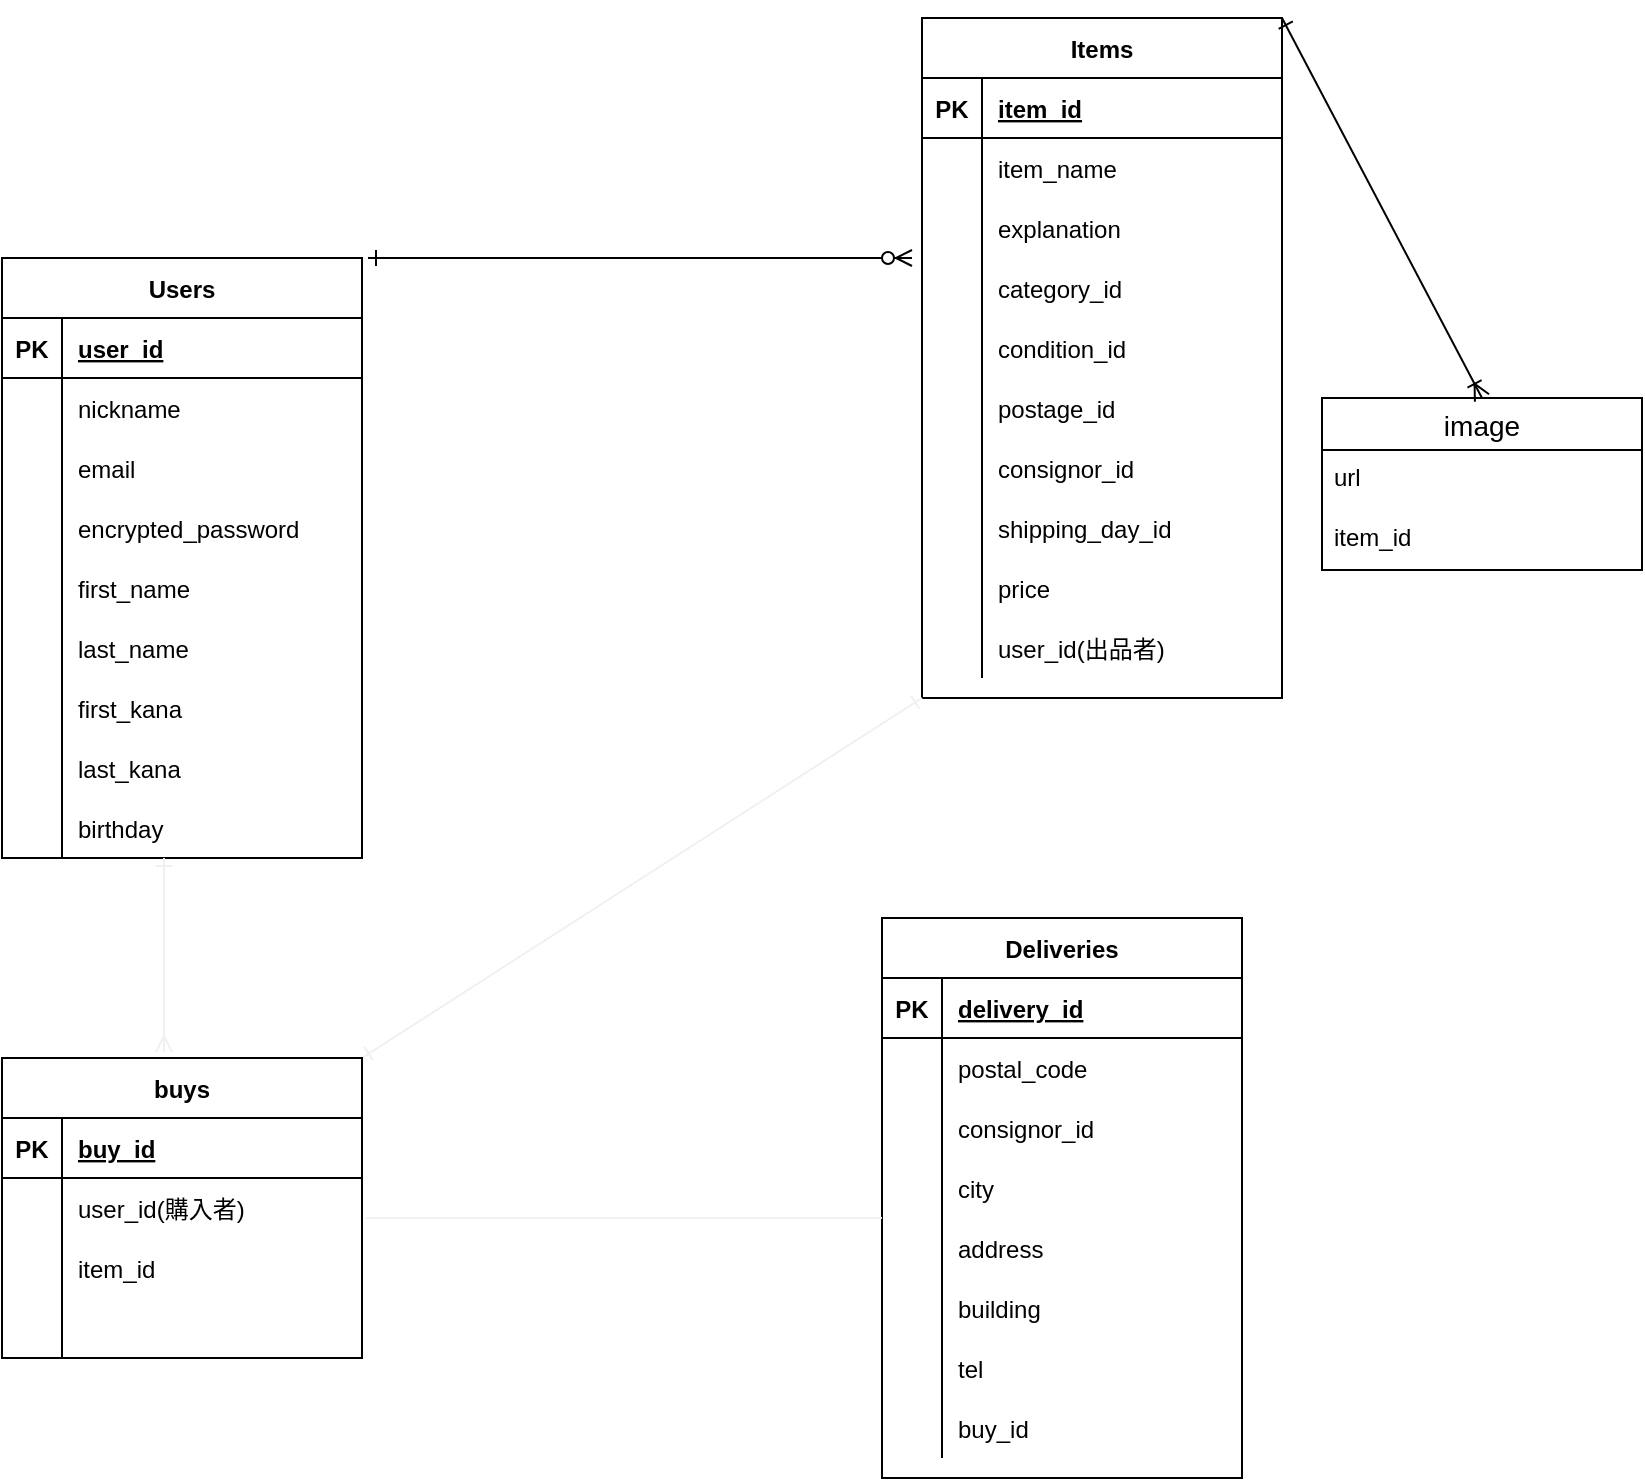 <mxfile>
    <diagram id="Q6Xzdc2q5L-nMBJvtbbU" name="ページ1">
        <mxGraphModel dx="728" dy="1507" grid="1" gridSize="10" guides="1" tooltips="1" connect="1" arrows="1" fold="1" page="1" pageScale="1" pageWidth="1169" pageHeight="827" math="0" shadow="0">
            <root>
                <mxCell id="0"/>
                <mxCell id="1" parent="0"/>
                <mxCell id="258" value="Users" style="shape=table;startSize=30;container=1;collapsible=1;childLayout=tableLayout;fixedRows=1;rowLines=0;fontStyle=1;align=center;resizeLast=1;rounded=0;sketch=0;" parent="1" vertex="1">
                    <mxGeometry x="80" y="120" width="180" height="300" as="geometry"/>
                </mxCell>
                <mxCell id="259" value="" style="shape=partialRectangle;collapsible=0;dropTarget=0;pointerEvents=0;fillColor=none;top=0;left=0;bottom=1;right=0;points=[[0,0.5],[1,0.5]];portConstraint=eastwest;" parent="258" vertex="1">
                    <mxGeometry y="30" width="180" height="30" as="geometry"/>
                </mxCell>
                <mxCell id="260" value="PK" style="shape=partialRectangle;connectable=0;fillColor=none;top=0;left=0;bottom=0;right=0;fontStyle=1;overflow=hidden;" parent="259" vertex="1">
                    <mxGeometry width="30" height="30" as="geometry"/>
                </mxCell>
                <mxCell id="261" value="user_id" style="shape=partialRectangle;connectable=0;fillColor=none;top=0;left=0;bottom=0;right=0;align=left;spacingLeft=6;fontStyle=5;overflow=hidden;" parent="259" vertex="1">
                    <mxGeometry x="30" width="150" height="30" as="geometry"/>
                </mxCell>
                <mxCell id="262" value="" style="shape=partialRectangle;collapsible=0;dropTarget=0;pointerEvents=0;fillColor=none;top=0;left=0;bottom=0;right=0;points=[[0,0.5],[1,0.5]];portConstraint=eastwest;" parent="258" vertex="1">
                    <mxGeometry y="60" width="180" height="30" as="geometry"/>
                </mxCell>
                <mxCell id="263" value="" style="shape=partialRectangle;connectable=0;fillColor=none;top=0;left=0;bottom=0;right=0;editable=1;overflow=hidden;" parent="262" vertex="1">
                    <mxGeometry width="30" height="30" as="geometry"/>
                </mxCell>
                <mxCell id="264" value="nickname" style="shape=partialRectangle;connectable=0;fillColor=none;top=0;left=0;bottom=0;right=0;align=left;spacingLeft=6;overflow=hidden;" parent="262" vertex="1">
                    <mxGeometry x="30" width="150" height="30" as="geometry"/>
                </mxCell>
                <mxCell id="265" value="" style="shape=partialRectangle;collapsible=0;dropTarget=0;pointerEvents=0;fillColor=none;top=0;left=0;bottom=0;right=0;points=[[0,0.5],[1,0.5]];portConstraint=eastwest;" parent="258" vertex="1">
                    <mxGeometry y="90" width="180" height="30" as="geometry"/>
                </mxCell>
                <mxCell id="266" value="" style="shape=partialRectangle;connectable=0;fillColor=none;top=0;left=0;bottom=0;right=0;editable=1;overflow=hidden;" parent="265" vertex="1">
                    <mxGeometry width="30" height="30" as="geometry"/>
                </mxCell>
                <mxCell id="267" value="email" style="shape=partialRectangle;connectable=0;fillColor=none;top=0;left=0;bottom=0;right=0;align=left;spacingLeft=6;overflow=hidden;" parent="265" vertex="1">
                    <mxGeometry x="30" width="150" height="30" as="geometry"/>
                </mxCell>
                <mxCell id="268" value="" style="shape=partialRectangle;collapsible=0;dropTarget=0;pointerEvents=0;fillColor=none;top=0;left=0;bottom=0;right=0;points=[[0,0.5],[1,0.5]];portConstraint=eastwest;" parent="258" vertex="1">
                    <mxGeometry y="120" width="180" height="30" as="geometry"/>
                </mxCell>
                <mxCell id="269" value="" style="shape=partialRectangle;connectable=0;fillColor=none;top=0;left=0;bottom=0;right=0;editable=1;overflow=hidden;" parent="268" vertex="1">
                    <mxGeometry width="30" height="30" as="geometry"/>
                </mxCell>
                <mxCell id="270" value="encrypted_password" style="shape=partialRectangle;connectable=0;fillColor=none;top=0;left=0;bottom=0;right=0;align=left;spacingLeft=6;overflow=hidden;" parent="268" vertex="1">
                    <mxGeometry x="30" width="150" height="30" as="geometry"/>
                </mxCell>
                <mxCell id="435" value="" style="shape=partialRectangle;collapsible=0;dropTarget=0;pointerEvents=0;fillColor=none;top=0;left=0;bottom=0;right=0;points=[[0,0.5],[1,0.5]];portConstraint=eastwest;" vertex="1" parent="258">
                    <mxGeometry y="150" width="180" height="30" as="geometry"/>
                </mxCell>
                <mxCell id="436" value="" style="shape=partialRectangle;connectable=0;fillColor=none;top=0;left=0;bottom=0;right=0;editable=1;overflow=hidden;" vertex="1" parent="435">
                    <mxGeometry width="30" height="30" as="geometry"/>
                </mxCell>
                <mxCell id="437" value="first_name" style="shape=partialRectangle;connectable=0;fillColor=none;top=0;left=0;bottom=0;right=0;align=left;spacingLeft=6;overflow=hidden;" vertex="1" parent="435">
                    <mxGeometry x="30" width="150" height="30" as="geometry"/>
                </mxCell>
                <mxCell id="439" value="" style="shape=partialRectangle;collapsible=0;dropTarget=0;pointerEvents=0;fillColor=none;top=0;left=0;bottom=0;right=0;points=[[0,0.5],[1,0.5]];portConstraint=eastwest;" vertex="1" parent="258">
                    <mxGeometry y="180" width="180" height="30" as="geometry"/>
                </mxCell>
                <mxCell id="440" value="" style="shape=partialRectangle;connectable=0;fillColor=none;top=0;left=0;bottom=0;right=0;editable=1;overflow=hidden;" vertex="1" parent="439">
                    <mxGeometry width="30" height="30" as="geometry"/>
                </mxCell>
                <mxCell id="441" value="last_name" style="shape=partialRectangle;connectable=0;fillColor=none;top=0;left=0;bottom=0;right=0;align=left;spacingLeft=6;overflow=hidden;" vertex="1" parent="439">
                    <mxGeometry x="30" width="150" height="30" as="geometry"/>
                </mxCell>
                <mxCell id="443" value="" style="shape=partialRectangle;collapsible=0;dropTarget=0;pointerEvents=0;fillColor=none;top=0;left=0;bottom=0;right=0;points=[[0,0.5],[1,0.5]];portConstraint=eastwest;" vertex="1" parent="258">
                    <mxGeometry y="210" width="180" height="30" as="geometry"/>
                </mxCell>
                <mxCell id="444" value="" style="shape=partialRectangle;connectable=0;fillColor=none;top=0;left=0;bottom=0;right=0;editable=1;overflow=hidden;" vertex="1" parent="443">
                    <mxGeometry width="30" height="30" as="geometry"/>
                </mxCell>
                <mxCell id="445" value="first_kana" style="shape=partialRectangle;connectable=0;fillColor=none;top=0;left=0;bottom=0;right=0;align=left;spacingLeft=6;overflow=hidden;" vertex="1" parent="443">
                    <mxGeometry x="30" width="150" height="30" as="geometry"/>
                </mxCell>
                <mxCell id="447" value="" style="shape=partialRectangle;collapsible=0;dropTarget=0;pointerEvents=0;fillColor=none;top=0;left=0;bottom=0;right=0;points=[[0,0.5],[1,0.5]];portConstraint=eastwest;" vertex="1" parent="258">
                    <mxGeometry y="240" width="180" height="30" as="geometry"/>
                </mxCell>
                <mxCell id="448" value="" style="shape=partialRectangle;connectable=0;fillColor=none;top=0;left=0;bottom=0;right=0;editable=1;overflow=hidden;" vertex="1" parent="447">
                    <mxGeometry width="30" height="30" as="geometry"/>
                </mxCell>
                <mxCell id="449" value="last_kana" style="shape=partialRectangle;connectable=0;fillColor=none;top=0;left=0;bottom=0;right=0;align=left;spacingLeft=6;overflow=hidden;" vertex="1" parent="447">
                    <mxGeometry x="30" width="150" height="30" as="geometry"/>
                </mxCell>
                <mxCell id="451" value="" style="shape=partialRectangle;collapsible=0;dropTarget=0;pointerEvents=0;fillColor=none;top=0;left=0;bottom=0;right=0;points=[[0,0.5],[1,0.5]];portConstraint=eastwest;" vertex="1" parent="258">
                    <mxGeometry y="270" width="180" height="30" as="geometry"/>
                </mxCell>
                <mxCell id="452" value="" style="shape=partialRectangle;connectable=0;fillColor=none;top=0;left=0;bottom=0;right=0;editable=1;overflow=hidden;" vertex="1" parent="451">
                    <mxGeometry width="30" height="30" as="geometry"/>
                </mxCell>
                <mxCell id="453" value="birthday" style="shape=partialRectangle;connectable=0;fillColor=none;top=0;left=0;bottom=0;right=0;align=left;spacingLeft=6;overflow=hidden;" vertex="1" parent="451">
                    <mxGeometry x="30" width="150" height="30" as="geometry"/>
                </mxCell>
                <mxCell id="271" value="Items" style="shape=table;startSize=30;container=1;collapsible=1;childLayout=tableLayout;fixedRows=1;rowLines=0;fontStyle=1;align=center;resizeLast=1;rounded=0;sketch=0;" parent="1" vertex="1">
                    <mxGeometry x="540" width="180" height="340" as="geometry"/>
                </mxCell>
                <mxCell id="272" value="" style="shape=partialRectangle;collapsible=0;dropTarget=0;pointerEvents=0;fillColor=none;top=0;left=0;bottom=1;right=0;points=[[0,0.5],[1,0.5]];portConstraint=eastwest;" parent="271" vertex="1">
                    <mxGeometry y="30" width="180" height="30" as="geometry"/>
                </mxCell>
                <mxCell id="273" value="PK" style="shape=partialRectangle;connectable=0;fillColor=none;top=0;left=0;bottom=0;right=0;fontStyle=1;overflow=hidden;" parent="272" vertex="1">
                    <mxGeometry width="30" height="30" as="geometry"/>
                </mxCell>
                <mxCell id="274" value="item_id" style="shape=partialRectangle;connectable=0;fillColor=none;top=0;left=0;bottom=0;right=0;align=left;spacingLeft=6;fontStyle=5;overflow=hidden;" parent="272" vertex="1">
                    <mxGeometry x="30" width="150" height="30" as="geometry"/>
                </mxCell>
                <mxCell id="275" value="" style="shape=partialRectangle;collapsible=0;dropTarget=0;pointerEvents=0;fillColor=none;top=0;left=0;bottom=0;right=0;points=[[0,0.5],[1,0.5]];portConstraint=eastwest;" parent="271" vertex="1">
                    <mxGeometry y="60" width="180" height="30" as="geometry"/>
                </mxCell>
                <mxCell id="276" value="" style="shape=partialRectangle;connectable=0;fillColor=none;top=0;left=0;bottom=0;right=0;editable=1;overflow=hidden;" parent="275" vertex="1">
                    <mxGeometry width="30" height="30" as="geometry"/>
                </mxCell>
                <mxCell id="277" value="item_name" style="shape=partialRectangle;connectable=0;fillColor=none;top=0;left=0;bottom=0;right=0;align=left;spacingLeft=6;overflow=hidden;" parent="275" vertex="1">
                    <mxGeometry x="30" width="150" height="30" as="geometry"/>
                </mxCell>
                <mxCell id="278" value="" style="shape=partialRectangle;collapsible=0;dropTarget=0;pointerEvents=0;fillColor=none;top=0;left=0;bottom=0;right=0;points=[[0,0.5],[1,0.5]];portConstraint=eastwest;" parent="271" vertex="1">
                    <mxGeometry y="90" width="180" height="30" as="geometry"/>
                </mxCell>
                <mxCell id="279" value="" style="shape=partialRectangle;connectable=0;fillColor=none;top=0;left=0;bottom=0;right=0;editable=1;overflow=hidden;" parent="278" vertex="1">
                    <mxGeometry width="30" height="30" as="geometry"/>
                </mxCell>
                <mxCell id="280" value="explanation" style="shape=partialRectangle;connectable=0;fillColor=none;top=0;left=0;bottom=0;right=0;align=left;spacingLeft=6;overflow=hidden;" parent="278" vertex="1">
                    <mxGeometry x="30" width="150" height="30" as="geometry"/>
                </mxCell>
                <mxCell id="281" value="" style="shape=partialRectangle;collapsible=0;dropTarget=0;pointerEvents=0;fillColor=none;top=0;left=0;bottom=0;right=0;points=[[0,0.5],[1,0.5]];portConstraint=eastwest;" parent="271" vertex="1">
                    <mxGeometry y="120" width="180" height="30" as="geometry"/>
                </mxCell>
                <mxCell id="282" value="" style="shape=partialRectangle;connectable=0;fillColor=none;top=0;left=0;bottom=0;right=0;editable=1;overflow=hidden;" parent="281" vertex="1">
                    <mxGeometry width="30" height="30" as="geometry"/>
                </mxCell>
                <mxCell id="283" value="category_id" style="shape=partialRectangle;connectable=0;fillColor=none;top=0;left=0;bottom=0;right=0;align=left;spacingLeft=6;overflow=hidden;" parent="281" vertex="1">
                    <mxGeometry x="30" width="150" height="30" as="geometry"/>
                </mxCell>
                <mxCell id="302" value="" style="shape=partialRectangle;collapsible=0;dropTarget=0;pointerEvents=0;fillColor=none;top=0;left=0;bottom=0;right=0;points=[[0,0.5],[1,0.5]];portConstraint=eastwest;" vertex="1" parent="271">
                    <mxGeometry y="150" width="180" height="30" as="geometry"/>
                </mxCell>
                <mxCell id="303" value="" style="shape=partialRectangle;connectable=0;fillColor=none;top=0;left=0;bottom=0;right=0;editable=1;overflow=hidden;" vertex="1" parent="302">
                    <mxGeometry width="30" height="30" as="geometry"/>
                </mxCell>
                <mxCell id="304" value="condition_id" style="shape=partialRectangle;connectable=0;fillColor=none;top=0;left=0;bottom=0;right=0;align=left;spacingLeft=6;overflow=hidden;" vertex="1" parent="302">
                    <mxGeometry x="30" width="150" height="30" as="geometry"/>
                </mxCell>
                <mxCell id="507" value="" style="shape=partialRectangle;collapsible=0;dropTarget=0;pointerEvents=0;fillColor=none;top=0;left=0;bottom=0;right=0;points=[[0,0.5],[1,0.5]];portConstraint=eastwest;" vertex="1" parent="271">
                    <mxGeometry y="180" width="180" height="30" as="geometry"/>
                </mxCell>
                <mxCell id="508" value="" style="shape=partialRectangle;connectable=0;fillColor=none;top=0;left=0;bottom=0;right=0;editable=1;overflow=hidden;" vertex="1" parent="507">
                    <mxGeometry width="30" height="30" as="geometry"/>
                </mxCell>
                <mxCell id="509" value="postage_id" style="shape=partialRectangle;connectable=0;fillColor=none;top=0;left=0;bottom=0;right=0;align=left;spacingLeft=6;overflow=hidden;" vertex="1" parent="507">
                    <mxGeometry x="30" width="150" height="30" as="geometry"/>
                </mxCell>
                <mxCell id="544" value="" style="shape=partialRectangle;collapsible=0;dropTarget=0;pointerEvents=0;fillColor=none;top=0;left=0;bottom=0;right=0;points=[[0,0.5],[1,0.5]];portConstraint=eastwest;" vertex="1" parent="271">
                    <mxGeometry y="210" width="180" height="30" as="geometry"/>
                </mxCell>
                <mxCell id="545" value="" style="shape=partialRectangle;connectable=0;fillColor=none;top=0;left=0;bottom=0;right=0;editable=1;overflow=hidden;" vertex="1" parent="544">
                    <mxGeometry width="30" height="30" as="geometry"/>
                </mxCell>
                <mxCell id="546" value="consignor_id" style="shape=partialRectangle;connectable=0;fillColor=none;top=0;left=0;bottom=0;right=0;align=left;spacingLeft=6;overflow=hidden;" vertex="1" parent="544">
                    <mxGeometry x="30" width="150" height="30" as="geometry"/>
                </mxCell>
                <mxCell id="548" value="" style="shape=partialRectangle;collapsible=0;dropTarget=0;pointerEvents=0;fillColor=none;top=0;left=0;bottom=0;right=0;points=[[0,0.5],[1,0.5]];portConstraint=eastwest;" vertex="1" parent="271">
                    <mxGeometry y="240" width="180" height="30" as="geometry"/>
                </mxCell>
                <mxCell id="549" value="" style="shape=partialRectangle;connectable=0;fillColor=none;top=0;left=0;bottom=0;right=0;editable=1;overflow=hidden;" vertex="1" parent="548">
                    <mxGeometry width="30" height="30" as="geometry"/>
                </mxCell>
                <mxCell id="550" value="shipping_day_id" style="shape=partialRectangle;connectable=0;fillColor=none;top=0;left=0;bottom=0;right=0;align=left;spacingLeft=6;overflow=hidden;" vertex="1" parent="548">
                    <mxGeometry x="30" width="150" height="30" as="geometry"/>
                </mxCell>
                <mxCell id="540" value="" style="shape=partialRectangle;collapsible=0;dropTarget=0;pointerEvents=0;fillColor=none;top=0;left=0;bottom=0;right=0;points=[[0,0.5],[1,0.5]];portConstraint=eastwest;" vertex="1" parent="271">
                    <mxGeometry y="270" width="180" height="30" as="geometry"/>
                </mxCell>
                <mxCell id="541" value="" style="shape=partialRectangle;connectable=0;fillColor=none;top=0;left=0;bottom=0;right=0;editable=1;overflow=hidden;" vertex="1" parent="540">
                    <mxGeometry width="30" height="30" as="geometry"/>
                </mxCell>
                <mxCell id="542" value="price" style="shape=partialRectangle;connectable=0;fillColor=none;top=0;left=0;bottom=0;right=0;align=left;spacingLeft=6;overflow=hidden;" vertex="1" parent="540">
                    <mxGeometry x="30" width="150" height="30" as="geometry"/>
                </mxCell>
                <mxCell id="552" value="" style="shape=partialRectangle;collapsible=0;dropTarget=0;pointerEvents=0;fillColor=none;top=0;left=0;bottom=0;right=0;points=[[0,0.5],[1,0.5]];portConstraint=eastwest;" vertex="1" parent="271">
                    <mxGeometry y="300" width="180" height="30" as="geometry"/>
                </mxCell>
                <mxCell id="553" value="" style="shape=partialRectangle;connectable=0;fillColor=none;top=0;left=0;bottom=0;right=0;editable=1;overflow=hidden;" vertex="1" parent="552">
                    <mxGeometry width="30" height="30" as="geometry"/>
                </mxCell>
                <mxCell id="554" value="user_id(出品者)" style="shape=partialRectangle;connectable=0;fillColor=none;top=0;left=0;bottom=0;right=0;align=left;spacingLeft=6;overflow=hidden;" vertex="1" parent="552">
                    <mxGeometry x="30" width="150" height="30" as="geometry"/>
                </mxCell>
                <mxCell id="308" value="image" style="swimlane;fontStyle=0;childLayout=stackLayout;horizontal=1;startSize=26;horizontalStack=0;resizeParent=1;resizeParentMax=0;resizeLast=0;collapsible=1;marginBottom=0;align=center;fontSize=14;" vertex="1" parent="1">
                    <mxGeometry x="740" y="190" width="160" height="86" as="geometry"/>
                </mxCell>
                <mxCell id="309" value="url" style="text;strokeColor=none;fillColor=none;spacingLeft=4;spacingRight=4;overflow=hidden;rotatable=0;points=[[0,0.5],[1,0.5]];portConstraint=eastwest;fontSize=12;" vertex="1" parent="308">
                    <mxGeometry y="26" width="160" height="30" as="geometry"/>
                </mxCell>
                <mxCell id="311" value="item_id" style="text;strokeColor=none;fillColor=none;spacingLeft=4;spacingRight=4;overflow=hidden;rotatable=0;points=[[0,0.5],[1,0.5]];portConstraint=eastwest;fontSize=12;" vertex="1" parent="308">
                    <mxGeometry y="56" width="160" height="30" as="geometry"/>
                </mxCell>
                <mxCell id="312" value="" style="edgeStyle=entityRelationEdgeStyle;fontSize=12;html=1;endArrow=ERzeroToMany;startArrow=ERone;startFill=0;endFill=1;" edge="1" parent="1">
                    <mxGeometry width="100" height="100" relative="1" as="geometry">
                        <mxPoint x="263" y="120" as="sourcePoint"/>
                        <mxPoint x="535" y="120" as="targetPoint"/>
                    </mxGeometry>
                </mxCell>
                <mxCell id="313" value="" style="fontSize=12;html=1;endArrow=ERoneToMany;startArrow=ERone;entryX=0.5;entryY=0;entryDx=0;entryDy=0;exitX=1;exitY=0;exitDx=0;exitDy=0;jumpStyle=none;startFill=0;" edge="1" parent="1" source="271" target="308">
                    <mxGeometry width="100" height="100" relative="1" as="geometry">
                        <mxPoint x="440" y="400" as="sourcePoint"/>
                        <mxPoint x="540" y="300" as="targetPoint"/>
                    </mxGeometry>
                </mxCell>
                <mxCell id="476" value="" style="fontSize=12;html=1;endArrow=ERone;strokeColor=#f0f0f0;exitX=0.45;exitY=-0.014;exitDx=0;exitDy=0;entryX=0.45;entryY=1;entryDx=0;entryDy=0;entryPerimeter=0;exitPerimeter=0;startArrow=ERmany;startFill=0;endFill=0;" edge="1" parent="1" target="451">
                    <mxGeometry width="100" height="100" relative="1" as="geometry">
                        <mxPoint x="161" y="516.92" as="sourcePoint"/>
                        <mxPoint x="173" y="420" as="targetPoint"/>
                    </mxGeometry>
                </mxCell>
                <mxCell id="477" value="" style="fontSize=12;html=1;endArrow=ERone;strokeColor=#f0f0f0;exitX=1;exitY=0;exitDx=0;exitDy=0;entryX=0;entryY=1;entryDx=0;entryDy=0;startArrow=ERone;startFill=0;endFill=0;" edge="1" parent="1" target="271">
                    <mxGeometry width="100" height="100" relative="1" as="geometry">
                        <mxPoint x="260" y="520" as="sourcePoint"/>
                        <mxPoint x="490" y="230" as="targetPoint"/>
                    </mxGeometry>
                </mxCell>
                <mxCell id="510" value="buys" style="shape=table;startSize=30;container=1;collapsible=1;childLayout=tableLayout;fixedRows=1;rowLines=0;fontStyle=1;align=center;resizeLast=1;" vertex="1" parent="1">
                    <mxGeometry x="80" y="520" width="180" height="150" as="geometry"/>
                </mxCell>
                <mxCell id="511" value="" style="shape=partialRectangle;collapsible=0;dropTarget=0;pointerEvents=0;fillColor=none;top=0;left=0;bottom=1;right=0;points=[[0,0.5],[1,0.5]];portConstraint=eastwest;" vertex="1" parent="510">
                    <mxGeometry y="30" width="180" height="30" as="geometry"/>
                </mxCell>
                <mxCell id="512" value="PK" style="shape=partialRectangle;connectable=0;fillColor=none;top=0;left=0;bottom=0;right=0;fontStyle=1;overflow=hidden;" vertex="1" parent="511">
                    <mxGeometry width="30" height="30" as="geometry"/>
                </mxCell>
                <mxCell id="513" value="buy_id" style="shape=partialRectangle;connectable=0;fillColor=none;top=0;left=0;bottom=0;right=0;align=left;spacingLeft=6;fontStyle=5;overflow=hidden;" vertex="1" parent="511">
                    <mxGeometry x="30" width="150" height="30" as="geometry"/>
                </mxCell>
                <mxCell id="514" value="" style="shape=partialRectangle;collapsible=0;dropTarget=0;pointerEvents=0;fillColor=none;top=0;left=0;bottom=0;right=0;points=[[0,0.5],[1,0.5]];portConstraint=eastwest;" vertex="1" parent="510">
                    <mxGeometry y="60" width="180" height="30" as="geometry"/>
                </mxCell>
                <mxCell id="515" value="" style="shape=partialRectangle;connectable=0;fillColor=none;top=0;left=0;bottom=0;right=0;editable=1;overflow=hidden;" vertex="1" parent="514">
                    <mxGeometry width="30" height="30" as="geometry"/>
                </mxCell>
                <mxCell id="516" value="user_id(購入者)" style="shape=partialRectangle;connectable=0;fillColor=none;top=0;left=0;bottom=0;right=0;align=left;spacingLeft=6;overflow=hidden;" vertex="1" parent="514">
                    <mxGeometry x="30" width="150" height="30" as="geometry"/>
                </mxCell>
                <mxCell id="517" value="" style="shape=partialRectangle;collapsible=0;dropTarget=0;pointerEvents=0;fillColor=none;top=0;left=0;bottom=0;right=0;points=[[0,0.5],[1,0.5]];portConstraint=eastwest;" vertex="1" parent="510">
                    <mxGeometry y="90" width="180" height="30" as="geometry"/>
                </mxCell>
                <mxCell id="518" value="" style="shape=partialRectangle;connectable=0;fillColor=none;top=0;left=0;bottom=0;right=0;editable=1;overflow=hidden;" vertex="1" parent="517">
                    <mxGeometry width="30" height="30" as="geometry"/>
                </mxCell>
                <mxCell id="519" value="item_id" style="shape=partialRectangle;connectable=0;fillColor=none;top=0;left=0;bottom=0;right=0;align=left;spacingLeft=6;overflow=hidden;" vertex="1" parent="517">
                    <mxGeometry x="30" width="150" height="30" as="geometry"/>
                </mxCell>
                <mxCell id="520" value="" style="shape=partialRectangle;collapsible=0;dropTarget=0;pointerEvents=0;fillColor=none;top=0;left=0;bottom=0;right=0;points=[[0,0.5],[1,0.5]];portConstraint=eastwest;" vertex="1" parent="510">
                    <mxGeometry y="120" width="180" height="30" as="geometry"/>
                </mxCell>
                <mxCell id="521" value="" style="shape=partialRectangle;connectable=0;fillColor=none;top=0;left=0;bottom=0;right=0;editable=1;overflow=hidden;" vertex="1" parent="520">
                    <mxGeometry width="30" height="30" as="geometry"/>
                </mxCell>
                <mxCell id="522" value="" style="shape=partialRectangle;connectable=0;fillColor=none;top=0;left=0;bottom=0;right=0;align=left;spacingLeft=6;overflow=hidden;" vertex="1" parent="520">
                    <mxGeometry x="30" width="150" height="30" as="geometry"/>
                </mxCell>
                <mxCell id="523" value="Deliveries" style="shape=table;startSize=30;container=1;collapsible=1;childLayout=tableLayout;fixedRows=1;rowLines=0;fontStyle=1;align=center;resizeLast=1;" vertex="1" parent="1">
                    <mxGeometry x="520" y="450" width="180" height="280" as="geometry"/>
                </mxCell>
                <mxCell id="524" value="" style="shape=partialRectangle;collapsible=0;dropTarget=0;pointerEvents=0;fillColor=none;top=0;left=0;bottom=1;right=0;points=[[0,0.5],[1,0.5]];portConstraint=eastwest;" vertex="1" parent="523">
                    <mxGeometry y="30" width="180" height="30" as="geometry"/>
                </mxCell>
                <mxCell id="525" value="PK" style="shape=partialRectangle;connectable=0;fillColor=none;top=0;left=0;bottom=0;right=0;fontStyle=1;overflow=hidden;" vertex="1" parent="524">
                    <mxGeometry width="30" height="30" as="geometry"/>
                </mxCell>
                <mxCell id="526" value="delivery_id" style="shape=partialRectangle;connectable=0;fillColor=none;top=0;left=0;bottom=0;right=0;align=left;spacingLeft=6;fontStyle=5;overflow=hidden;" vertex="1" parent="524">
                    <mxGeometry x="30" width="150" height="30" as="geometry"/>
                </mxCell>
                <mxCell id="527" value="" style="shape=partialRectangle;collapsible=0;dropTarget=0;pointerEvents=0;fillColor=none;top=0;left=0;bottom=0;right=0;points=[[0,0.5],[1,0.5]];portConstraint=eastwest;" vertex="1" parent="523">
                    <mxGeometry y="60" width="180" height="30" as="geometry"/>
                </mxCell>
                <mxCell id="528" value="" style="shape=partialRectangle;connectable=0;fillColor=none;top=0;left=0;bottom=0;right=0;editable=1;overflow=hidden;" vertex="1" parent="527">
                    <mxGeometry width="30" height="30" as="geometry"/>
                </mxCell>
                <mxCell id="529" value="postal_code" style="shape=partialRectangle;connectable=0;fillColor=none;top=0;left=0;bottom=0;right=0;align=left;spacingLeft=6;overflow=hidden;" vertex="1" parent="527">
                    <mxGeometry x="30" width="150" height="30" as="geometry"/>
                </mxCell>
                <mxCell id="530" value="" style="shape=partialRectangle;collapsible=0;dropTarget=0;pointerEvents=0;fillColor=none;top=0;left=0;bottom=0;right=0;points=[[0,0.5],[1,0.5]];portConstraint=eastwest;" vertex="1" parent="523">
                    <mxGeometry y="90" width="180" height="30" as="geometry"/>
                </mxCell>
                <mxCell id="531" value="" style="shape=partialRectangle;connectable=0;fillColor=none;top=0;left=0;bottom=0;right=0;editable=1;overflow=hidden;" vertex="1" parent="530">
                    <mxGeometry width="30" height="30" as="geometry"/>
                </mxCell>
                <mxCell id="532" value="consignor_id" style="shape=partialRectangle;connectable=0;fillColor=none;top=0;left=0;bottom=0;right=0;align=left;spacingLeft=6;overflow=hidden;" vertex="1" parent="530">
                    <mxGeometry x="30" width="150" height="30" as="geometry"/>
                </mxCell>
                <mxCell id="533" value="" style="shape=partialRectangle;collapsible=0;dropTarget=0;pointerEvents=0;fillColor=none;top=0;left=0;bottom=0;right=0;points=[[0,0.5],[1,0.5]];portConstraint=eastwest;" vertex="1" parent="523">
                    <mxGeometry y="120" width="180" height="30" as="geometry"/>
                </mxCell>
                <mxCell id="534" value="" style="shape=partialRectangle;connectable=0;fillColor=none;top=0;left=0;bottom=0;right=0;editable=1;overflow=hidden;" vertex="1" parent="533">
                    <mxGeometry width="30" height="30" as="geometry"/>
                </mxCell>
                <mxCell id="535" value="city" style="shape=partialRectangle;connectable=0;fillColor=none;top=0;left=0;bottom=0;right=0;align=left;spacingLeft=6;overflow=hidden;" vertex="1" parent="533">
                    <mxGeometry x="30" width="150" height="30" as="geometry"/>
                </mxCell>
                <mxCell id="557" value="" style="shape=partialRectangle;collapsible=0;dropTarget=0;pointerEvents=0;fillColor=none;top=0;left=0;bottom=0;right=0;points=[[0,0.5],[1,0.5]];portConstraint=eastwest;" vertex="1" parent="523">
                    <mxGeometry y="150" width="180" height="30" as="geometry"/>
                </mxCell>
                <mxCell id="558" value="" style="shape=partialRectangle;connectable=0;fillColor=none;top=0;left=0;bottom=0;right=0;editable=1;overflow=hidden;" vertex="1" parent="557">
                    <mxGeometry width="30" height="30" as="geometry"/>
                </mxCell>
                <mxCell id="559" value="address" style="shape=partialRectangle;connectable=0;fillColor=none;top=0;left=0;bottom=0;right=0;align=left;spacingLeft=6;overflow=hidden;" vertex="1" parent="557">
                    <mxGeometry x="30" width="150" height="30" as="geometry"/>
                </mxCell>
                <mxCell id="561" value="" style="shape=partialRectangle;collapsible=0;dropTarget=0;pointerEvents=0;fillColor=none;top=0;left=0;bottom=0;right=0;points=[[0,0.5],[1,0.5]];portConstraint=eastwest;" vertex="1" parent="523">
                    <mxGeometry y="180" width="180" height="30" as="geometry"/>
                </mxCell>
                <mxCell id="562" value="" style="shape=partialRectangle;connectable=0;fillColor=none;top=0;left=0;bottom=0;right=0;editable=1;overflow=hidden;" vertex="1" parent="561">
                    <mxGeometry width="30" height="30" as="geometry"/>
                </mxCell>
                <mxCell id="563" value="building" style="shape=partialRectangle;connectable=0;fillColor=none;top=0;left=0;bottom=0;right=0;align=left;spacingLeft=6;overflow=hidden;" vertex="1" parent="561">
                    <mxGeometry x="30" width="150" height="30" as="geometry"/>
                </mxCell>
                <mxCell id="565" value="" style="shape=partialRectangle;collapsible=0;dropTarget=0;pointerEvents=0;fillColor=none;top=0;left=0;bottom=0;right=0;points=[[0,0.5],[1,0.5]];portConstraint=eastwest;" vertex="1" parent="523">
                    <mxGeometry y="210" width="180" height="30" as="geometry"/>
                </mxCell>
                <mxCell id="566" value="" style="shape=partialRectangle;connectable=0;fillColor=none;top=0;left=0;bottom=0;right=0;editable=1;overflow=hidden;" vertex="1" parent="565">
                    <mxGeometry width="30" height="30" as="geometry"/>
                </mxCell>
                <mxCell id="567" value="tel" style="shape=partialRectangle;connectable=0;fillColor=none;top=0;left=0;bottom=0;right=0;align=left;spacingLeft=6;overflow=hidden;" vertex="1" parent="565">
                    <mxGeometry x="30" width="150" height="30" as="geometry"/>
                </mxCell>
                <mxCell id="569" value="" style="shape=partialRectangle;collapsible=0;dropTarget=0;pointerEvents=0;fillColor=none;top=0;left=0;bottom=0;right=0;points=[[0,0.5],[1,0.5]];portConstraint=eastwest;" vertex="1" parent="523">
                    <mxGeometry y="240" width="180" height="30" as="geometry"/>
                </mxCell>
                <mxCell id="570" value="" style="shape=partialRectangle;connectable=0;fillColor=none;top=0;left=0;bottom=0;right=0;editable=1;overflow=hidden;" vertex="1" parent="569">
                    <mxGeometry width="30" height="30" as="geometry"/>
                </mxCell>
                <mxCell id="571" value="buy_id" style="shape=partialRectangle;connectable=0;fillColor=none;top=0;left=0;bottom=0;right=0;align=left;spacingLeft=6;overflow=hidden;" vertex="1" parent="569">
                    <mxGeometry x="30" width="150" height="30" as="geometry"/>
                </mxCell>
                <mxCell id="536" value="" style="fontSize=12;html=1;endArrow=none;strokeColor=#f0f0f0;endFill=0;" edge="1" parent="1">
                    <mxGeometry width="100" height="100" relative="1" as="geometry">
                        <mxPoint x="262" y="600" as="sourcePoint"/>
                        <mxPoint x="520" y="600" as="targetPoint"/>
                    </mxGeometry>
                </mxCell>
                <mxCell id="538" style="edgeStyle=none;rounded=0;jumpStyle=none;orthogonalLoop=1;jettySize=auto;html=1;entryX=0.5;entryY=0;entryDx=0;entryDy=0;startArrow=ERone;startFill=0;endArrow=none;endFill=0;strokeColor=#f0f0f0;" edge="1" parent="1" source="523" target="523">
                    <mxGeometry relative="1" as="geometry"/>
                </mxCell>
            </root>
        </mxGraphModel>
    </diagram>
</mxfile>